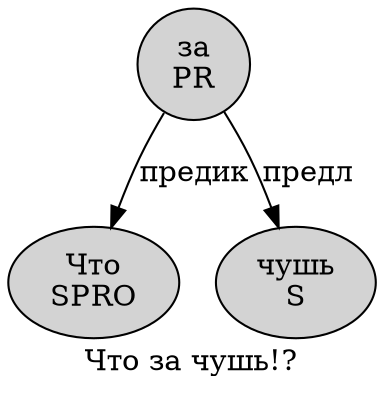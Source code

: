 digraph SENTENCE_3361 {
	graph [label="Что за чушь!?"]
	node [style=filled]
		0 [label="Что
SPRO" color="" fillcolor=lightgray penwidth=1 shape=ellipse]
		1 [label="за
PR" color="" fillcolor=lightgray penwidth=1 shape=ellipse]
		2 [label="чушь
S" color="" fillcolor=lightgray penwidth=1 shape=ellipse]
			1 -> 0 [label="предик"]
			1 -> 2 [label="предл"]
}